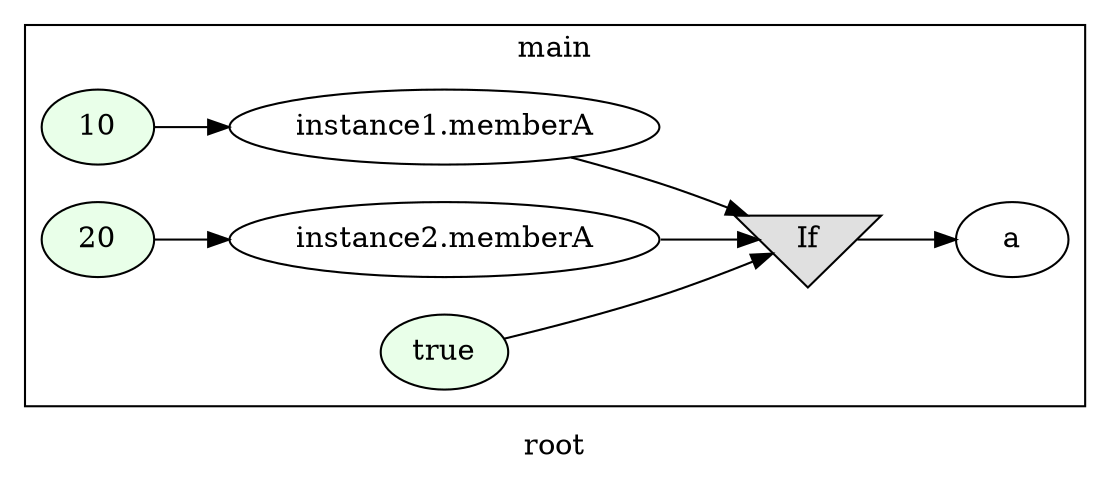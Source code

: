 digraph G
{
rankdir=LR;
label = "root";
subgraph cluster_1 {
label = "main";
parent = "G";
startinglines = "2_8_8";
	node_000005 [ label = "10", style=filled, fillcolor="#E9FFE9", startinglines=12 ]
	node_000006 [ label = "instance1.memberA", startingline=12 ]
	node_000007 [ label = "20", style=filled, fillcolor="#E9FFE9", startinglines=13 ]
	node_000008 [ label = "instance2.memberA", startingline=13 ]
	node_000009 [ label = "true", style=filled, fillcolor="#E9FFE9", startinglines=17 ]
	node_000010 [ label = "a", startingline=22 ]
	node_000011 [ label = "If", shape=invtriangle, style=filled, fillcolor="#E0E0E0", startinglines=22 ]
}
	node_000005 -> node_000006
	node_000006 -> node_000011
	node_000007 -> node_000008
	node_000008 -> node_000011
	node_000009 -> node_000011
	node_000011 -> node_000010
}
